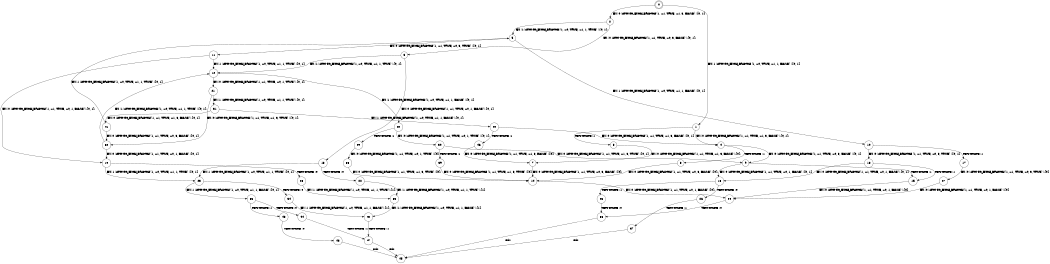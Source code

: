 digraph BCG {
size = "7, 10.5";
center = TRUE;
node [shape = circle];
0 [peripheries = 2];
0 -> 1 [label = "EX !1 !ATOMIC_EXCH_BRANCH (1, +0, TRUE, +1, 1, FALSE) !{0, 1}"];
0 -> 2 [label = "EX !0 !ATOMIC_EXCH_BRANCH (1, +1, TRUE, +1, 3, FALSE) !{0, 1}"];
1 -> 3 [label = "TERMINATE !1"];
1 -> 4 [label = "EX !0 !ATOMIC_EXCH_BRANCH (1, +1, TRUE, +1, 3, FALSE) !{0, 1}"];
2 -> 5 [label = "EX !1 !ATOMIC_EXCH_BRANCH (1, +0, TRUE, +1, 1, TRUE) !{0, 1}"];
2 -> 6 [label = "EX !0 !ATOMIC_EXCH_BRANCH (1, +1, TRUE, +0, 3, FALSE) !{0, 1}"];
3 -> 7 [label = "EX !0 !ATOMIC_EXCH_BRANCH (1, +1, TRUE, +1, 3, FALSE) !{0}"];
4 -> 8 [label = "TERMINATE !1"];
4 -> 9 [label = "EX !0 !ATOMIC_EXCH_BRANCH (1, +1, TRUE, +0, 3, FALSE) !{0, 1}"];
5 -> 10 [label = "EX !1 !ATOMIC_EXCH_BRANCH (1, +0, TRUE, +1, 1, FALSE) !{0, 1}"];
5 -> 11 [label = "EX !0 !ATOMIC_EXCH_BRANCH (1, +1, TRUE, +0, 3, TRUE) !{0, 1}"];
6 -> 12 [label = "EX !1 !ATOMIC_EXCH_BRANCH (1, +0, TRUE, +1, 1, TRUE) !{0, 1}"];
6 -> 13 [label = "EX !0 !ATOMIC_EXCH_BRANCH (1, +1, TRUE, +0, 1, FALSE) !{0, 1}"];
7 -> 14 [label = "EX !0 !ATOMIC_EXCH_BRANCH (1, +1, TRUE, +0, 3, FALSE) !{0}"];
8 -> 14 [label = "EX !0 !ATOMIC_EXCH_BRANCH (1, +1, TRUE, +0, 3, FALSE) !{0}"];
9 -> 15 [label = "TERMINATE !1"];
9 -> 16 [label = "EX !0 !ATOMIC_EXCH_BRANCH (1, +1, TRUE, +0, 1, FALSE) !{0, 1}"];
10 -> 17 [label = "TERMINATE !1"];
10 -> 18 [label = "EX !0 !ATOMIC_EXCH_BRANCH (1, +1, TRUE, +0, 3, TRUE) !{0, 1}"];
11 -> 12 [label = "EX !1 !ATOMIC_EXCH_BRANCH (1, +0, TRUE, +1, 1, TRUE) !{0, 1}"];
11 -> 19 [label = "EX !0 !ATOMIC_EXCH_BRANCH (1, +1, TRUE, +0, 1, FALSE) !{0, 1}"];
12 -> 20 [label = "EX !1 !ATOMIC_EXCH_BRANCH (1, +0, TRUE, +1, 1, FALSE) !{0, 1}"];
12 -> 21 [label = "EX !0 !ATOMIC_EXCH_BRANCH (1, +1, TRUE, +0, 1, TRUE) !{0, 1}"];
13 -> 22 [label = "TERMINATE !0"];
13 -> 23 [label = "EX !1 !ATOMIC_EXCH_BRANCH (1, +0, TRUE, +1, 1, TRUE) !{0, 1}"];
14 -> 24 [label = "EX !0 !ATOMIC_EXCH_BRANCH (1, +1, TRUE, +0, 1, FALSE) !{0}"];
15 -> 24 [label = "EX !0 !ATOMIC_EXCH_BRANCH (1, +1, TRUE, +0, 1, FALSE) !{0}"];
16 -> 25 [label = "TERMINATE !1"];
16 -> 26 [label = "TERMINATE !0"];
17 -> 27 [label = "EX !0 !ATOMIC_EXCH_BRANCH (1, +1, TRUE, +0, 3, TRUE) !{0}"];
18 -> 15 [label = "TERMINATE !1"];
18 -> 16 [label = "EX !0 !ATOMIC_EXCH_BRANCH (1, +1, TRUE, +0, 1, FALSE) !{0, 1}"];
19 -> 28 [label = "TERMINATE !0"];
19 -> 23 [label = "EX !1 !ATOMIC_EXCH_BRANCH (1, +0, TRUE, +1, 1, TRUE) !{0, 1}"];
20 -> 29 [label = "TERMINATE !1"];
20 -> 30 [label = "EX !0 !ATOMIC_EXCH_BRANCH (1, +1, TRUE, +0, 1, TRUE) !{0, 1}"];
21 -> 31 [label = "EX !1 !ATOMIC_EXCH_BRANCH (1, +0, TRUE, +1, 1, TRUE) !{0, 1}"];
21 -> 32 [label = "EX !0 !ATOMIC_EXCH_BRANCH (1, +1, TRUE, +1, 3, TRUE) !{0, 1}"];
22 -> 33 [label = "EX !1 !ATOMIC_EXCH_BRANCH (1, +0, TRUE, +1, 1, TRUE) !{1}"];
23 -> 34 [label = "TERMINATE !0"];
23 -> 35 [label = "EX !1 !ATOMIC_EXCH_BRANCH (1, +0, TRUE, +1, 1, FALSE) !{0, 1}"];
24 -> 36 [label = "TERMINATE !0"];
25 -> 36 [label = "TERMINATE !0"];
26 -> 37 [label = "TERMINATE !1"];
27 -> 24 [label = "EX !0 !ATOMIC_EXCH_BRANCH (1, +1, TRUE, +0, 1, FALSE) !{0}"];
28 -> 33 [label = "EX !1 !ATOMIC_EXCH_BRANCH (1, +0, TRUE, +1, 1, TRUE) !{1}"];
29 -> 38 [label = "EX !0 !ATOMIC_EXCH_BRANCH (1, +1, TRUE, +0, 1, TRUE) !{0}"];
30 -> 39 [label = "TERMINATE !1"];
30 -> 9 [label = "EX !0 !ATOMIC_EXCH_BRANCH (1, +1, TRUE, +1, 3, TRUE) !{0, 1}"];
31 -> 40 [label = "EX !1 !ATOMIC_EXCH_BRANCH (1, +0, TRUE, +1, 1, FALSE) !{0, 1}"];
31 -> 41 [label = "EX !0 !ATOMIC_EXCH_BRANCH (1, +1, TRUE, +1, 3, FALSE) !{0, 1}"];
32 -> 12 [label = "EX !1 !ATOMIC_EXCH_BRANCH (1, +0, TRUE, +1, 1, TRUE) !{0, 1}"];
32 -> 19 [label = "EX !0 !ATOMIC_EXCH_BRANCH (1, +1, TRUE, +0, 1, FALSE) !{0, 1}"];
33 -> 42 [label = "EX !1 !ATOMIC_EXCH_BRANCH (1, +0, TRUE, +1, 1, FALSE) !{1}"];
34 -> 42 [label = "EX !1 !ATOMIC_EXCH_BRANCH (1, +0, TRUE, +1, 1, FALSE) !{1}"];
35 -> 43 [label = "TERMINATE !1"];
35 -> 44 [label = "TERMINATE !0"];
36 -> 45 [label = "exit"];
37 -> 45 [label = "exit"];
38 -> 14 [label = "EX !0 !ATOMIC_EXCH_BRANCH (1, +1, TRUE, +1, 3, TRUE) !{0}"];
39 -> 14 [label = "EX !0 !ATOMIC_EXCH_BRANCH (1, +1, TRUE, +1, 3, TRUE) !{0}"];
40 -> 46 [label = "TERMINATE !1"];
40 -> 4 [label = "EX !0 !ATOMIC_EXCH_BRANCH (1, +1, TRUE, +1, 3, FALSE) !{0, 1}"];
41 -> 5 [label = "EX !1 !ATOMIC_EXCH_BRANCH (1, +0, TRUE, +1, 1, TRUE) !{0, 1}"];
41 -> 32 [label = "EX !0 !ATOMIC_EXCH_BRANCH (1, +1, TRUE, +0, 3, FALSE) !{0, 1}"];
42 -> 47 [label = "TERMINATE !1"];
43 -> 48 [label = "TERMINATE !0"];
44 -> 47 [label = "TERMINATE !1"];
46 -> 7 [label = "EX !0 !ATOMIC_EXCH_BRANCH (1, +1, TRUE, +1, 3, FALSE) !{0}"];
47 -> 45 [label = "exit"];
48 -> 45 [label = "exit"];
}
